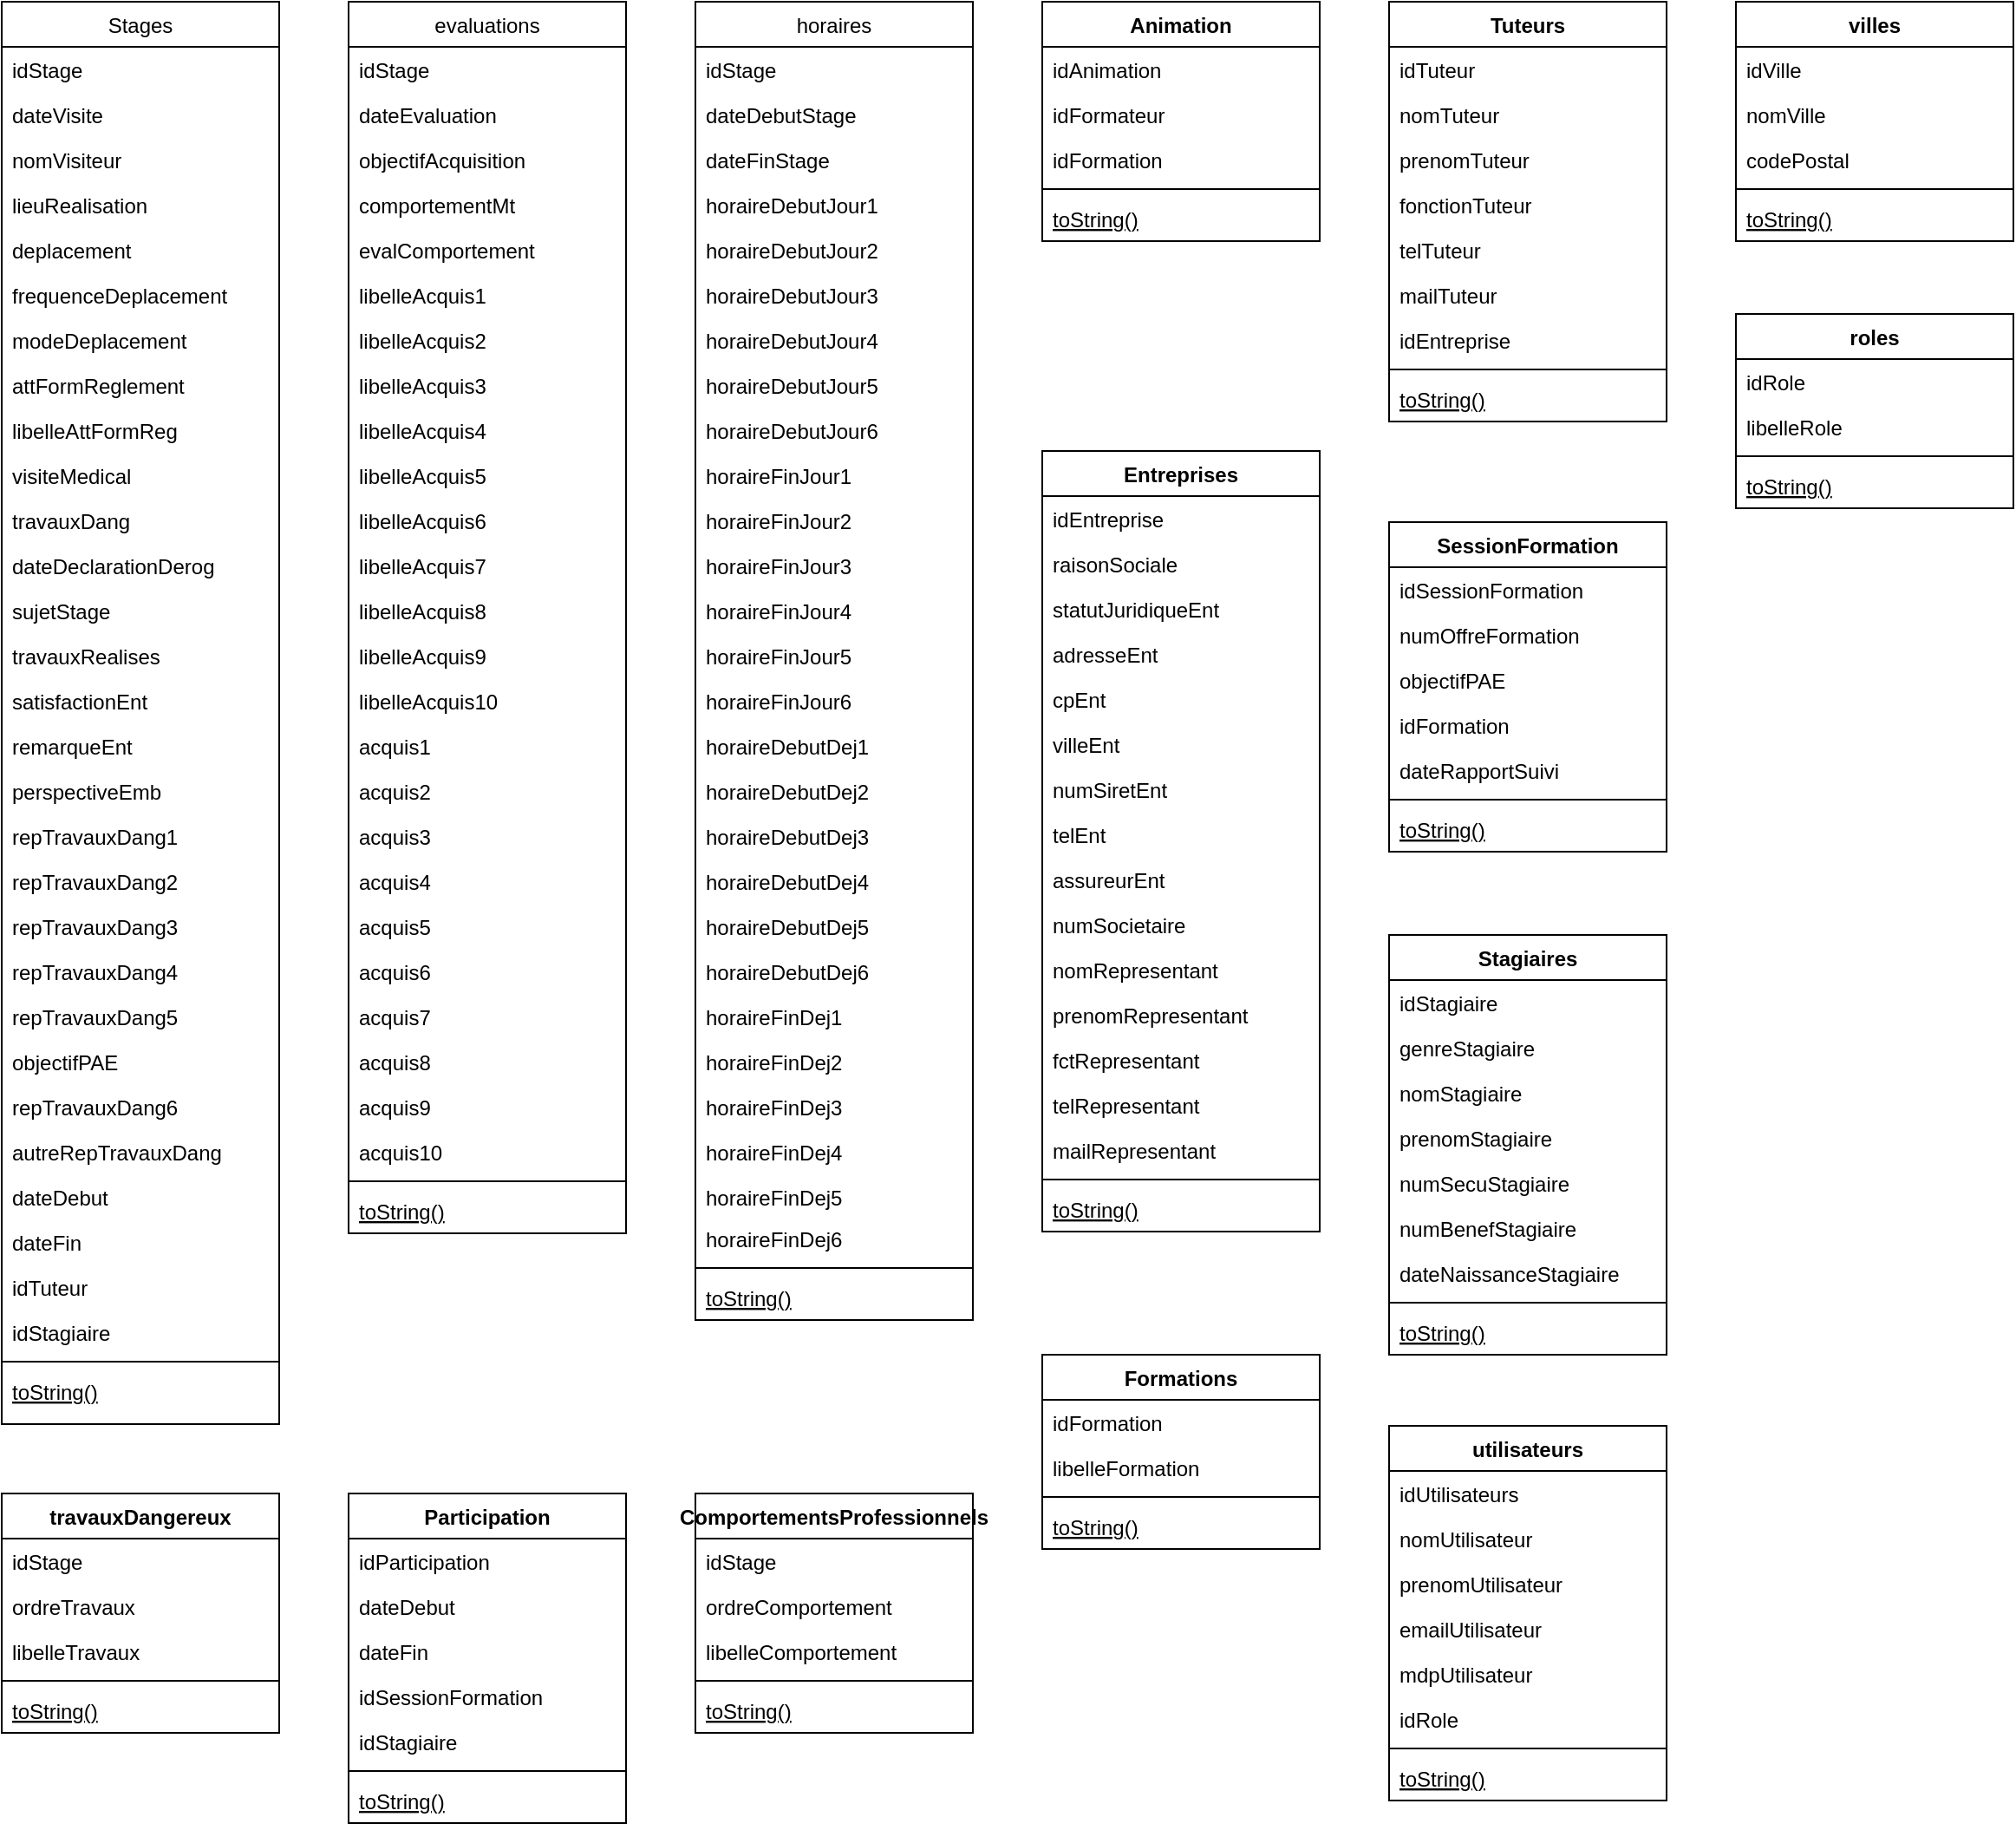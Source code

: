 <mxfile version="13.10.3" type="device"><diagram id="C5RBs43oDa-KdzZeNtuy" name="Page-1"><mxGraphModel dx="1422" dy="737" grid="1" gridSize="10" guides="1" tooltips="1" connect="1" arrows="1" fold="1" page="1" pageScale="1" pageWidth="827" pageHeight="1169" math="0" shadow="0"><root><mxCell id="WIyWlLk6GJQsqaUBKTNV-0"/><mxCell id="WIyWlLk6GJQsqaUBKTNV-1" parent="WIyWlLk6GJQsqaUBKTNV-0"/><mxCell id="zkfFHV4jXpPFQw0GAbJ--6" value="Stages" style="swimlane;fontStyle=0;align=center;verticalAlign=top;childLayout=stackLayout;horizontal=1;startSize=26;horizontalStack=0;resizeParent=1;resizeLast=0;collapsible=1;marginBottom=0;rounded=0;shadow=0;strokeWidth=1;" parent="WIyWlLk6GJQsqaUBKTNV-1" vertex="1"><mxGeometry x="40" y="60" width="160" height="820" as="geometry"><mxRectangle x="130" y="380" width="160" height="26" as="alternateBounds"/></mxGeometry></mxCell><mxCell id="zkfFHV4jXpPFQw0GAbJ--7" value="idStage" style="text;align=left;verticalAlign=top;spacingLeft=4;spacingRight=4;overflow=hidden;rotatable=0;points=[[0,0.5],[1,0.5]];portConstraint=eastwest;" parent="zkfFHV4jXpPFQw0GAbJ--6" vertex="1"><mxGeometry y="26" width="160" height="26" as="geometry"/></mxCell><mxCell id="q4Sph4WKlTnW2Tg2weMz-16" value="dateVisite" style="text;align=left;verticalAlign=top;spacingLeft=4;spacingRight=4;overflow=hidden;rotatable=0;points=[[0,0.5],[1,0.5]];portConstraint=eastwest;rounded=0;shadow=0;html=0;" vertex="1" parent="zkfFHV4jXpPFQw0GAbJ--6"><mxGeometry y="52" width="160" height="26" as="geometry"/></mxCell><mxCell id="zkfFHV4jXpPFQw0GAbJ--8" value="nomVisiteur" style="text;align=left;verticalAlign=top;spacingLeft=4;spacingRight=4;overflow=hidden;rotatable=0;points=[[0,0.5],[1,0.5]];portConstraint=eastwest;rounded=0;shadow=0;html=0;" parent="zkfFHV4jXpPFQw0GAbJ--6" vertex="1"><mxGeometry y="78" width="160" height="26" as="geometry"/></mxCell><mxCell id="q4Sph4WKlTnW2Tg2weMz-18" value="lieuRealisation" style="text;align=left;verticalAlign=top;spacingLeft=4;spacingRight=4;overflow=hidden;rotatable=0;points=[[0,0.5],[1,0.5]];portConstraint=eastwest;rounded=0;shadow=0;html=0;" vertex="1" parent="zkfFHV4jXpPFQw0GAbJ--6"><mxGeometry y="104" width="160" height="26" as="geometry"/></mxCell><mxCell id="q4Sph4WKlTnW2Tg2weMz-28" value="deplacement" style="text;align=left;verticalAlign=top;spacingLeft=4;spacingRight=4;overflow=hidden;rotatable=0;points=[[0,0.5],[1,0.5]];portConstraint=eastwest;rounded=0;shadow=0;html=0;" vertex="1" parent="zkfFHV4jXpPFQw0GAbJ--6"><mxGeometry y="130" width="160" height="26" as="geometry"/></mxCell><mxCell id="q4Sph4WKlTnW2Tg2weMz-29" value="frequenceDeplacement" style="text;align=left;verticalAlign=top;spacingLeft=4;spacingRight=4;overflow=hidden;rotatable=0;points=[[0,0.5],[1,0.5]];portConstraint=eastwest;rounded=0;shadow=0;html=0;" vertex="1" parent="zkfFHV4jXpPFQw0GAbJ--6"><mxGeometry y="156" width="160" height="26" as="geometry"/></mxCell><mxCell id="q4Sph4WKlTnW2Tg2weMz-33" value="modeDeplacement" style="text;align=left;verticalAlign=top;spacingLeft=4;spacingRight=4;overflow=hidden;rotatable=0;points=[[0,0.5],[1,0.5]];portConstraint=eastwest;rounded=0;shadow=0;html=0;" vertex="1" parent="zkfFHV4jXpPFQw0GAbJ--6"><mxGeometry y="182" width="160" height="26" as="geometry"/></mxCell><mxCell id="q4Sph4WKlTnW2Tg2weMz-34" value="attFormReglement" style="text;align=left;verticalAlign=top;spacingLeft=4;spacingRight=4;overflow=hidden;rotatable=0;points=[[0,0.5],[1,0.5]];portConstraint=eastwest;rounded=0;shadow=0;html=0;" vertex="1" parent="zkfFHV4jXpPFQw0GAbJ--6"><mxGeometry y="208" width="160" height="26" as="geometry"/></mxCell><mxCell id="q4Sph4WKlTnW2Tg2weMz-35" value="libelleAttFormReg" style="text;align=left;verticalAlign=top;spacingLeft=4;spacingRight=4;overflow=hidden;rotatable=0;points=[[0,0.5],[1,0.5]];portConstraint=eastwest;rounded=0;shadow=0;html=0;" vertex="1" parent="zkfFHV4jXpPFQw0GAbJ--6"><mxGeometry y="234" width="160" height="26" as="geometry"/></mxCell><mxCell id="q4Sph4WKlTnW2Tg2weMz-36" value="visiteMedical" style="text;align=left;verticalAlign=top;spacingLeft=4;spacingRight=4;overflow=hidden;rotatable=0;points=[[0,0.5],[1,0.5]];portConstraint=eastwest;rounded=0;shadow=0;html=0;" vertex="1" parent="zkfFHV4jXpPFQw0GAbJ--6"><mxGeometry y="260" width="160" height="26" as="geometry"/></mxCell><mxCell id="q4Sph4WKlTnW2Tg2weMz-39" value="travauxDang" style="text;align=left;verticalAlign=top;spacingLeft=4;spacingRight=4;overflow=hidden;rotatable=0;points=[[0,0.5],[1,0.5]];portConstraint=eastwest;rounded=0;shadow=0;html=0;" vertex="1" parent="zkfFHV4jXpPFQw0GAbJ--6"><mxGeometry y="286" width="160" height="26" as="geometry"/></mxCell><mxCell id="q4Sph4WKlTnW2Tg2weMz-45" value="dateDeclarationDerog" style="text;align=left;verticalAlign=top;spacingLeft=4;spacingRight=4;overflow=hidden;rotatable=0;points=[[0,0.5],[1,0.5]];portConstraint=eastwest;rounded=0;shadow=0;html=0;" vertex="1" parent="zkfFHV4jXpPFQw0GAbJ--6"><mxGeometry y="312" width="160" height="26" as="geometry"/></mxCell><mxCell id="q4Sph4WKlTnW2Tg2weMz-46" value="sujetStage" style="text;align=left;verticalAlign=top;spacingLeft=4;spacingRight=4;overflow=hidden;rotatable=0;points=[[0,0.5],[1,0.5]];portConstraint=eastwest;rounded=0;shadow=0;html=0;" vertex="1" parent="zkfFHV4jXpPFQw0GAbJ--6"><mxGeometry y="338" width="160" height="26" as="geometry"/></mxCell><mxCell id="q4Sph4WKlTnW2Tg2weMz-47" value="travauxRealises" style="text;align=left;verticalAlign=top;spacingLeft=4;spacingRight=4;overflow=hidden;rotatable=0;points=[[0,0.5],[1,0.5]];portConstraint=eastwest;rounded=0;shadow=0;html=0;" vertex="1" parent="zkfFHV4jXpPFQw0GAbJ--6"><mxGeometry y="364" width="160" height="26" as="geometry"/></mxCell><mxCell id="q4Sph4WKlTnW2Tg2weMz-48" value="satisfactionEnt" style="text;align=left;verticalAlign=top;spacingLeft=4;spacingRight=4;overflow=hidden;rotatable=0;points=[[0,0.5],[1,0.5]];portConstraint=eastwest;rounded=0;shadow=0;html=0;" vertex="1" parent="zkfFHV4jXpPFQw0GAbJ--6"><mxGeometry y="390" width="160" height="26" as="geometry"/></mxCell><mxCell id="q4Sph4WKlTnW2Tg2weMz-49" value="remarqueEnt" style="text;align=left;verticalAlign=top;spacingLeft=4;spacingRight=4;overflow=hidden;rotatable=0;points=[[0,0.5],[1,0.5]];portConstraint=eastwest;rounded=0;shadow=0;html=0;" vertex="1" parent="zkfFHV4jXpPFQw0GAbJ--6"><mxGeometry y="416" width="160" height="26" as="geometry"/></mxCell><mxCell id="q4Sph4WKlTnW2Tg2weMz-50" value="perspectiveEmb" style="text;align=left;verticalAlign=top;spacingLeft=4;spacingRight=4;overflow=hidden;rotatable=0;points=[[0,0.5],[1,0.5]];portConstraint=eastwest;rounded=0;shadow=0;html=0;" vertex="1" parent="zkfFHV4jXpPFQw0GAbJ--6"><mxGeometry y="442" width="160" height="26" as="geometry"/></mxCell><mxCell id="q4Sph4WKlTnW2Tg2weMz-40" value="repTravauxDang1" style="text;align=left;verticalAlign=top;spacingLeft=4;spacingRight=4;overflow=hidden;rotatable=0;points=[[0,0.5],[1,0.5]];portConstraint=eastwest;rounded=0;shadow=0;html=0;" vertex="1" parent="zkfFHV4jXpPFQw0GAbJ--6"><mxGeometry y="468" width="160" height="26" as="geometry"/></mxCell><mxCell id="q4Sph4WKlTnW2Tg2weMz-41" value="repTravauxDang2" style="text;align=left;verticalAlign=top;spacingLeft=4;spacingRight=4;overflow=hidden;rotatable=0;points=[[0,0.5],[1,0.5]];portConstraint=eastwest;rounded=0;shadow=0;html=0;" vertex="1" parent="zkfFHV4jXpPFQw0GAbJ--6"><mxGeometry y="494" width="160" height="26" as="geometry"/></mxCell><mxCell id="q4Sph4WKlTnW2Tg2weMz-42" value="repTravauxDang3" style="text;align=left;verticalAlign=top;spacingLeft=4;spacingRight=4;overflow=hidden;rotatable=0;points=[[0,0.5],[1,0.5]];portConstraint=eastwest;rounded=0;shadow=0;html=0;" vertex="1" parent="zkfFHV4jXpPFQw0GAbJ--6"><mxGeometry y="520" width="160" height="26" as="geometry"/></mxCell><mxCell id="q4Sph4WKlTnW2Tg2weMz-43" value="repTravauxDang4" style="text;align=left;verticalAlign=top;spacingLeft=4;spacingRight=4;overflow=hidden;rotatable=0;points=[[0,0.5],[1,0.5]];portConstraint=eastwest;rounded=0;shadow=0;html=0;" vertex="1" parent="zkfFHV4jXpPFQw0GAbJ--6"><mxGeometry y="546" width="160" height="26" as="geometry"/></mxCell><mxCell id="q4Sph4WKlTnW2Tg2weMz-44" value="repTravauxDang5" style="text;align=left;verticalAlign=top;spacingLeft=4;spacingRight=4;overflow=hidden;rotatable=0;points=[[0,0.5],[1,0.5]];portConstraint=eastwest;rounded=0;shadow=0;html=0;" vertex="1" parent="zkfFHV4jXpPFQw0GAbJ--6"><mxGeometry y="572" width="160" height="26" as="geometry"/></mxCell><mxCell id="q4Sph4WKlTnW2Tg2weMz-38" value="objectifPAE" style="text;align=left;verticalAlign=top;spacingLeft=4;spacingRight=4;overflow=hidden;rotatable=0;points=[[0,0.5],[1,0.5]];portConstraint=eastwest;rounded=0;shadow=0;html=0;" vertex="1" parent="zkfFHV4jXpPFQw0GAbJ--6"><mxGeometry y="598" width="160" height="26" as="geometry"/></mxCell><mxCell id="q4Sph4WKlTnW2Tg2weMz-37" value="repTravauxDang6      " style="text;align=left;verticalAlign=top;spacingLeft=4;spacingRight=4;overflow=hidden;rotatable=0;points=[[0,0.5],[1,0.5]];portConstraint=eastwest;rounded=0;shadow=0;html=0;" vertex="1" parent="zkfFHV4jXpPFQw0GAbJ--6"><mxGeometry y="624" width="160" height="26" as="geometry"/></mxCell><mxCell id="q4Sph4WKlTnW2Tg2weMz-30" value="autreRepTravauxDang" style="text;align=left;verticalAlign=top;spacingLeft=4;spacingRight=4;overflow=hidden;rotatable=0;points=[[0,0.5],[1,0.5]];portConstraint=eastwest;rounded=0;shadow=0;html=0;" vertex="1" parent="zkfFHV4jXpPFQw0GAbJ--6"><mxGeometry y="650" width="160" height="26" as="geometry"/></mxCell><mxCell id="q4Sph4WKlTnW2Tg2weMz-31" value="dateDebut" style="text;align=left;verticalAlign=top;spacingLeft=4;spacingRight=4;overflow=hidden;rotatable=0;points=[[0,0.5],[1,0.5]];portConstraint=eastwest;rounded=0;shadow=0;html=0;" vertex="1" parent="zkfFHV4jXpPFQw0GAbJ--6"><mxGeometry y="676" width="160" height="26" as="geometry"/></mxCell><mxCell id="q4Sph4WKlTnW2Tg2weMz-51" value="dateFin" style="text;align=left;verticalAlign=top;spacingLeft=4;spacingRight=4;overflow=hidden;rotatable=0;points=[[0,0.5],[1,0.5]];portConstraint=eastwest;rounded=0;shadow=0;html=0;" vertex="1" parent="zkfFHV4jXpPFQw0GAbJ--6"><mxGeometry y="702" width="160" height="26" as="geometry"/></mxCell><mxCell id="q4Sph4WKlTnW2Tg2weMz-32" value="idTuteur" style="text;align=left;verticalAlign=top;spacingLeft=4;spacingRight=4;overflow=hidden;rotatable=0;points=[[0,0.5],[1,0.5]];portConstraint=eastwest;rounded=0;shadow=0;html=0;" vertex="1" parent="zkfFHV4jXpPFQw0GAbJ--6"><mxGeometry y="728" width="160" height="26" as="geometry"/></mxCell><mxCell id="q4Sph4WKlTnW2Tg2weMz-17" value="idStagiaire" style="text;align=left;verticalAlign=top;spacingLeft=4;spacingRight=4;overflow=hidden;rotatable=0;points=[[0,0.5],[1,0.5]];portConstraint=eastwest;rounded=0;shadow=0;html=0;" vertex="1" parent="zkfFHV4jXpPFQw0GAbJ--6"><mxGeometry y="754" width="160" height="26" as="geometry"/></mxCell><mxCell id="zkfFHV4jXpPFQw0GAbJ--9" value="" style="line;html=1;strokeWidth=1;align=left;verticalAlign=middle;spacingTop=-1;spacingLeft=3;spacingRight=3;rotatable=0;labelPosition=right;points=[];portConstraint=eastwest;" parent="zkfFHV4jXpPFQw0GAbJ--6" vertex="1"><mxGeometry y="780" width="160" height="8" as="geometry"/></mxCell><mxCell id="zkfFHV4jXpPFQw0GAbJ--10" value="toString()" style="text;align=left;verticalAlign=top;spacingLeft=4;spacingRight=4;overflow=hidden;rotatable=0;points=[[0,0.5],[1,0.5]];portConstraint=eastwest;fontStyle=4" parent="zkfFHV4jXpPFQw0GAbJ--6" vertex="1"><mxGeometry y="788" width="160" height="26" as="geometry"/></mxCell><mxCell id="q4Sph4WKlTnW2Tg2weMz-0" value="ComportementsProfessionnels" style="swimlane;fontStyle=1;align=center;verticalAlign=top;childLayout=stackLayout;horizontal=1;startSize=26;horizontalStack=0;resizeParent=1;resizeParentMax=0;resizeLast=0;collapsible=1;marginBottom=0;" vertex="1" parent="WIyWlLk6GJQsqaUBKTNV-1"><mxGeometry x="440" y="920" width="160" height="138" as="geometry"/></mxCell><mxCell id="q4Sph4WKlTnW2Tg2weMz-62" value="idStage" style="text;align=left;verticalAlign=top;spacingLeft=4;spacingRight=4;overflow=hidden;rotatable=0;points=[[0,0.5],[1,0.5]];portConstraint=eastwest;" vertex="1" parent="q4Sph4WKlTnW2Tg2weMz-0"><mxGeometry y="26" width="160" height="26" as="geometry"/></mxCell><mxCell id="q4Sph4WKlTnW2Tg2weMz-56" value="ordreComportement" style="text;strokeColor=none;fillColor=none;align=left;verticalAlign=top;spacingLeft=4;spacingRight=4;overflow=hidden;rotatable=0;points=[[0,0.5],[1,0.5]];portConstraint=eastwest;" vertex="1" parent="q4Sph4WKlTnW2Tg2weMz-0"><mxGeometry y="52" width="160" height="26" as="geometry"/></mxCell><mxCell id="q4Sph4WKlTnW2Tg2weMz-60" value="libelleComportement" style="text;strokeColor=none;fillColor=none;align=left;verticalAlign=top;spacingLeft=4;spacingRight=4;overflow=hidden;rotatable=0;points=[[0,0.5],[1,0.5]];portConstraint=eastwest;" vertex="1" parent="q4Sph4WKlTnW2Tg2weMz-0"><mxGeometry y="78" width="160" height="26" as="geometry"/></mxCell><mxCell id="q4Sph4WKlTnW2Tg2weMz-2" value="" style="line;strokeWidth=1;fillColor=none;align=left;verticalAlign=middle;spacingTop=-1;spacingLeft=3;spacingRight=3;rotatable=0;labelPosition=right;points=[];portConstraint=eastwest;" vertex="1" parent="q4Sph4WKlTnW2Tg2weMz-0"><mxGeometry y="104" width="160" height="8" as="geometry"/></mxCell><mxCell id="q4Sph4WKlTnW2Tg2weMz-63" value="toString()" style="text;align=left;verticalAlign=top;spacingLeft=4;spacingRight=4;overflow=hidden;rotatable=0;points=[[0,0.5],[1,0.5]];portConstraint=eastwest;fontStyle=4" vertex="1" parent="q4Sph4WKlTnW2Tg2weMz-0"><mxGeometry y="112" width="160" height="26" as="geometry"/></mxCell><mxCell id="q4Sph4WKlTnW2Tg2weMz-4" value="travauxDangereux" style="swimlane;fontStyle=1;align=center;verticalAlign=top;childLayout=stackLayout;horizontal=1;startSize=26;horizontalStack=0;resizeParent=1;resizeParentMax=0;resizeLast=0;collapsible=1;marginBottom=0;" vertex="1" parent="WIyWlLk6GJQsqaUBKTNV-1"><mxGeometry x="40" y="920" width="160" height="138" as="geometry"/></mxCell><mxCell id="q4Sph4WKlTnW2Tg2weMz-57" value="idStage" style="text;align=left;verticalAlign=top;spacingLeft=4;spacingRight=4;overflow=hidden;rotatable=0;points=[[0,0.5],[1,0.5]];portConstraint=eastwest;" vertex="1" parent="q4Sph4WKlTnW2Tg2weMz-4"><mxGeometry y="26" width="160" height="26" as="geometry"/></mxCell><mxCell id="q4Sph4WKlTnW2Tg2weMz-53" value="ordreTravaux" style="text;strokeColor=none;fillColor=none;align=left;verticalAlign=top;spacingLeft=4;spacingRight=4;overflow=hidden;rotatable=0;points=[[0,0.5],[1,0.5]];portConstraint=eastwest;" vertex="1" parent="q4Sph4WKlTnW2Tg2weMz-4"><mxGeometry y="52" width="160" height="26" as="geometry"/></mxCell><mxCell id="q4Sph4WKlTnW2Tg2weMz-54" value="libelleTravaux" style="text;strokeColor=none;fillColor=none;align=left;verticalAlign=top;spacingLeft=4;spacingRight=4;overflow=hidden;rotatable=0;points=[[0,0.5],[1,0.5]];portConstraint=eastwest;" vertex="1" parent="q4Sph4WKlTnW2Tg2weMz-4"><mxGeometry y="78" width="160" height="26" as="geometry"/></mxCell><mxCell id="q4Sph4WKlTnW2Tg2weMz-6" value="" style="line;strokeWidth=1;fillColor=none;align=left;verticalAlign=middle;spacingTop=-1;spacingLeft=3;spacingRight=3;rotatable=0;labelPosition=right;points=[];portConstraint=eastwest;" vertex="1" parent="q4Sph4WKlTnW2Tg2weMz-4"><mxGeometry y="104" width="160" height="8" as="geometry"/></mxCell><mxCell id="q4Sph4WKlTnW2Tg2weMz-59" value="toString()" style="text;align=left;verticalAlign=top;spacingLeft=4;spacingRight=4;overflow=hidden;rotatable=0;points=[[0,0.5],[1,0.5]];portConstraint=eastwest;fontStyle=4" vertex="1" parent="q4Sph4WKlTnW2Tg2weMz-4"><mxGeometry y="112" width="160" height="26" as="geometry"/></mxCell><mxCell id="q4Sph4WKlTnW2Tg2weMz-9" value="Participation" style="swimlane;fontStyle=1;align=center;verticalAlign=top;childLayout=stackLayout;horizontal=1;startSize=26;horizontalStack=0;resizeParent=1;resizeParentMax=0;resizeLast=0;collapsible=1;marginBottom=0;" vertex="1" parent="WIyWlLk6GJQsqaUBKTNV-1"><mxGeometry x="240" y="920" width="160" height="190" as="geometry"/></mxCell><mxCell id="q4Sph4WKlTnW2Tg2weMz-66" value="idParticipation" style="text;strokeColor=none;fillColor=none;align=left;verticalAlign=top;spacingLeft=4;spacingRight=4;overflow=hidden;rotatable=0;points=[[0,0.5],[1,0.5]];portConstraint=eastwest;" vertex="1" parent="q4Sph4WKlTnW2Tg2weMz-9"><mxGeometry y="26" width="160" height="26" as="geometry"/></mxCell><mxCell id="q4Sph4WKlTnW2Tg2weMz-65" value="dateDebut" style="text;align=left;verticalAlign=top;spacingLeft=4;spacingRight=4;overflow=hidden;rotatable=0;points=[[0,0.5],[1,0.5]];portConstraint=eastwest;" vertex="1" parent="q4Sph4WKlTnW2Tg2weMz-9"><mxGeometry y="52" width="160" height="26" as="geometry"/></mxCell><mxCell id="q4Sph4WKlTnW2Tg2weMz-67" value="dateFin" style="text;strokeColor=none;fillColor=none;align=left;verticalAlign=top;spacingLeft=4;spacingRight=4;overflow=hidden;rotatable=0;points=[[0,0.5],[1,0.5]];portConstraint=eastwest;" vertex="1" parent="q4Sph4WKlTnW2Tg2weMz-9"><mxGeometry y="78" width="160" height="26" as="geometry"/></mxCell><mxCell id="q4Sph4WKlTnW2Tg2weMz-134" value="idSessionFormation" style="text;strokeColor=none;fillColor=none;align=left;verticalAlign=top;spacingLeft=4;spacingRight=4;overflow=hidden;rotatable=0;points=[[0,0.5],[1,0.5]];portConstraint=eastwest;" vertex="1" parent="q4Sph4WKlTnW2Tg2weMz-9"><mxGeometry y="104" width="160" height="26" as="geometry"/></mxCell><mxCell id="q4Sph4WKlTnW2Tg2weMz-10" value="idStagiaire" style="text;strokeColor=none;fillColor=none;align=left;verticalAlign=top;spacingLeft=4;spacingRight=4;overflow=hidden;rotatable=0;points=[[0,0.5],[1,0.5]];portConstraint=eastwest;" vertex="1" parent="q4Sph4WKlTnW2Tg2weMz-9"><mxGeometry y="130" width="160" height="26" as="geometry"/></mxCell><mxCell id="q4Sph4WKlTnW2Tg2weMz-11" value="" style="line;strokeWidth=1;fillColor=none;align=left;verticalAlign=middle;spacingTop=-1;spacingLeft=3;spacingRight=3;rotatable=0;labelPosition=right;points=[];portConstraint=eastwest;" vertex="1" parent="q4Sph4WKlTnW2Tg2weMz-9"><mxGeometry y="156" width="160" height="8" as="geometry"/></mxCell><mxCell id="q4Sph4WKlTnW2Tg2weMz-64" value="toString()" style="text;align=left;verticalAlign=top;spacingLeft=4;spacingRight=4;overflow=hidden;rotatable=0;points=[[0,0.5],[1,0.5]];portConstraint=eastwest;fontStyle=4" vertex="1" parent="q4Sph4WKlTnW2Tg2weMz-9"><mxGeometry y="164" width="160" height="26" as="geometry"/></mxCell><mxCell id="q4Sph4WKlTnW2Tg2weMz-68" value="evaluations" style="swimlane;fontStyle=0;align=center;verticalAlign=top;childLayout=stackLayout;horizontal=1;startSize=26;horizontalStack=0;resizeParent=1;resizeLast=0;collapsible=1;marginBottom=0;rounded=0;shadow=0;strokeWidth=1;" vertex="1" parent="WIyWlLk6GJQsqaUBKTNV-1"><mxGeometry x="240" y="60" width="160" height="710" as="geometry"><mxRectangle x="130" y="380" width="160" height="26" as="alternateBounds"/></mxGeometry></mxCell><mxCell id="q4Sph4WKlTnW2Tg2weMz-69" value="idStage" style="text;align=left;verticalAlign=top;spacingLeft=4;spacingRight=4;overflow=hidden;rotatable=0;points=[[0,0.5],[1,0.5]];portConstraint=eastwest;" vertex="1" parent="q4Sph4WKlTnW2Tg2weMz-68"><mxGeometry y="26" width="160" height="26" as="geometry"/></mxCell><mxCell id="q4Sph4WKlTnW2Tg2weMz-70" value="dateEvaluation" style="text;align=left;verticalAlign=top;spacingLeft=4;spacingRight=4;overflow=hidden;rotatable=0;points=[[0,0.5],[1,0.5]];portConstraint=eastwest;rounded=0;shadow=0;html=0;" vertex="1" parent="q4Sph4WKlTnW2Tg2weMz-68"><mxGeometry y="52" width="160" height="26" as="geometry"/></mxCell><mxCell id="q4Sph4WKlTnW2Tg2weMz-71" value="objectifAcquisition" style="text;align=left;verticalAlign=top;spacingLeft=4;spacingRight=4;overflow=hidden;rotatable=0;points=[[0,0.5],[1,0.5]];portConstraint=eastwest;rounded=0;shadow=0;html=0;" vertex="1" parent="q4Sph4WKlTnW2Tg2weMz-68"><mxGeometry y="78" width="160" height="26" as="geometry"/></mxCell><mxCell id="q4Sph4WKlTnW2Tg2weMz-72" value="comportementMt" style="text;align=left;verticalAlign=top;spacingLeft=4;spacingRight=4;overflow=hidden;rotatable=0;points=[[0,0.5],[1,0.5]];portConstraint=eastwest;rounded=0;shadow=0;html=0;" vertex="1" parent="q4Sph4WKlTnW2Tg2weMz-68"><mxGeometry y="104" width="160" height="26" as="geometry"/></mxCell><mxCell id="q4Sph4WKlTnW2Tg2weMz-73" value="evalComportement" style="text;align=left;verticalAlign=top;spacingLeft=4;spacingRight=4;overflow=hidden;rotatable=0;points=[[0,0.5],[1,0.5]];portConstraint=eastwest;rounded=0;shadow=0;html=0;" vertex="1" parent="q4Sph4WKlTnW2Tg2weMz-68"><mxGeometry y="130" width="160" height="26" as="geometry"/></mxCell><mxCell id="q4Sph4WKlTnW2Tg2weMz-74" value="libelleAcquis1" style="text;align=left;verticalAlign=top;spacingLeft=4;spacingRight=4;overflow=hidden;rotatable=0;points=[[0,0.5],[1,0.5]];portConstraint=eastwest;rounded=0;shadow=0;html=0;" vertex="1" parent="q4Sph4WKlTnW2Tg2weMz-68"><mxGeometry y="156" width="160" height="26" as="geometry"/></mxCell><mxCell id="q4Sph4WKlTnW2Tg2weMz-75" value="libelleAcquis2" style="text;align=left;verticalAlign=top;spacingLeft=4;spacingRight=4;overflow=hidden;rotatable=0;points=[[0,0.5],[1,0.5]];portConstraint=eastwest;rounded=0;shadow=0;html=0;" vertex="1" parent="q4Sph4WKlTnW2Tg2weMz-68"><mxGeometry y="182" width="160" height="26" as="geometry"/></mxCell><mxCell id="q4Sph4WKlTnW2Tg2weMz-76" value="libelleAcquis3" style="text;align=left;verticalAlign=top;spacingLeft=4;spacingRight=4;overflow=hidden;rotatable=0;points=[[0,0.5],[1,0.5]];portConstraint=eastwest;rounded=0;shadow=0;html=0;" vertex="1" parent="q4Sph4WKlTnW2Tg2weMz-68"><mxGeometry y="208" width="160" height="26" as="geometry"/></mxCell><mxCell id="q4Sph4WKlTnW2Tg2weMz-77" value="libelleAcquis4" style="text;align=left;verticalAlign=top;spacingLeft=4;spacingRight=4;overflow=hidden;rotatable=0;points=[[0,0.5],[1,0.5]];portConstraint=eastwest;rounded=0;shadow=0;html=0;" vertex="1" parent="q4Sph4WKlTnW2Tg2weMz-68"><mxGeometry y="234" width="160" height="26" as="geometry"/></mxCell><mxCell id="q4Sph4WKlTnW2Tg2weMz-78" value="libelleAcquis5" style="text;align=left;verticalAlign=top;spacingLeft=4;spacingRight=4;overflow=hidden;rotatable=0;points=[[0,0.5],[1,0.5]];portConstraint=eastwest;rounded=0;shadow=0;html=0;" vertex="1" parent="q4Sph4WKlTnW2Tg2weMz-68"><mxGeometry y="260" width="160" height="26" as="geometry"/></mxCell><mxCell id="q4Sph4WKlTnW2Tg2weMz-79" value="libelleAcquis6" style="text;align=left;verticalAlign=top;spacingLeft=4;spacingRight=4;overflow=hidden;rotatable=0;points=[[0,0.5],[1,0.5]];portConstraint=eastwest;rounded=0;shadow=0;html=0;" vertex="1" parent="q4Sph4WKlTnW2Tg2weMz-68"><mxGeometry y="286" width="160" height="26" as="geometry"/></mxCell><mxCell id="q4Sph4WKlTnW2Tg2weMz-80" value="libelleAcquis7" style="text;align=left;verticalAlign=top;spacingLeft=4;spacingRight=4;overflow=hidden;rotatable=0;points=[[0,0.5],[1,0.5]];portConstraint=eastwest;rounded=0;shadow=0;html=0;" vertex="1" parent="q4Sph4WKlTnW2Tg2weMz-68"><mxGeometry y="312" width="160" height="26" as="geometry"/></mxCell><mxCell id="q4Sph4WKlTnW2Tg2weMz-81" value="libelleAcquis8&#10;" style="text;align=left;verticalAlign=top;spacingLeft=4;spacingRight=4;overflow=hidden;rotatable=0;points=[[0,0.5],[1,0.5]];portConstraint=eastwest;rounded=0;shadow=0;html=0;" vertex="1" parent="q4Sph4WKlTnW2Tg2weMz-68"><mxGeometry y="338" width="160" height="26" as="geometry"/></mxCell><mxCell id="q4Sph4WKlTnW2Tg2weMz-82" value="libelleAcquis9" style="text;align=left;verticalAlign=top;spacingLeft=4;spacingRight=4;overflow=hidden;rotatable=0;points=[[0,0.5],[1,0.5]];portConstraint=eastwest;rounded=0;shadow=0;html=0;" vertex="1" parent="q4Sph4WKlTnW2Tg2weMz-68"><mxGeometry y="364" width="160" height="26" as="geometry"/></mxCell><mxCell id="q4Sph4WKlTnW2Tg2weMz-83" value="libelleAcquis10" style="text;align=left;verticalAlign=top;spacingLeft=4;spacingRight=4;overflow=hidden;rotatable=0;points=[[0,0.5],[1,0.5]];portConstraint=eastwest;rounded=0;shadow=0;html=0;" vertex="1" parent="q4Sph4WKlTnW2Tg2weMz-68"><mxGeometry y="390" width="160" height="26" as="geometry"/></mxCell><mxCell id="q4Sph4WKlTnW2Tg2weMz-84" value="acquis1" style="text;align=left;verticalAlign=top;spacingLeft=4;spacingRight=4;overflow=hidden;rotatable=0;points=[[0,0.5],[1,0.5]];portConstraint=eastwest;rounded=0;shadow=0;html=0;" vertex="1" parent="q4Sph4WKlTnW2Tg2weMz-68"><mxGeometry y="416" width="160" height="26" as="geometry"/></mxCell><mxCell id="q4Sph4WKlTnW2Tg2weMz-85" value="acquis2" style="text;align=left;verticalAlign=top;spacingLeft=4;spacingRight=4;overflow=hidden;rotatable=0;points=[[0,0.5],[1,0.5]];portConstraint=eastwest;rounded=0;shadow=0;html=0;" vertex="1" parent="q4Sph4WKlTnW2Tg2weMz-68"><mxGeometry y="442" width="160" height="26" as="geometry"/></mxCell><mxCell id="q4Sph4WKlTnW2Tg2weMz-86" value="acquis3" style="text;align=left;verticalAlign=top;spacingLeft=4;spacingRight=4;overflow=hidden;rotatable=0;points=[[0,0.5],[1,0.5]];portConstraint=eastwest;rounded=0;shadow=0;html=0;" vertex="1" parent="q4Sph4WKlTnW2Tg2weMz-68"><mxGeometry y="468" width="160" height="26" as="geometry"/></mxCell><mxCell id="q4Sph4WKlTnW2Tg2weMz-87" value="acquis4" style="text;align=left;verticalAlign=top;spacingLeft=4;spacingRight=4;overflow=hidden;rotatable=0;points=[[0,0.5],[1,0.5]];portConstraint=eastwest;rounded=0;shadow=0;html=0;" vertex="1" parent="q4Sph4WKlTnW2Tg2weMz-68"><mxGeometry y="494" width="160" height="26" as="geometry"/></mxCell><mxCell id="q4Sph4WKlTnW2Tg2weMz-88" value="acquis5" style="text;align=left;verticalAlign=top;spacingLeft=4;spacingRight=4;overflow=hidden;rotatable=0;points=[[0,0.5],[1,0.5]];portConstraint=eastwest;rounded=0;shadow=0;html=0;" vertex="1" parent="q4Sph4WKlTnW2Tg2weMz-68"><mxGeometry y="520" width="160" height="26" as="geometry"/></mxCell><mxCell id="q4Sph4WKlTnW2Tg2weMz-89" value="acquis6" style="text;align=left;verticalAlign=top;spacingLeft=4;spacingRight=4;overflow=hidden;rotatable=0;points=[[0,0.5],[1,0.5]];portConstraint=eastwest;rounded=0;shadow=0;html=0;" vertex="1" parent="q4Sph4WKlTnW2Tg2weMz-68"><mxGeometry y="546" width="160" height="26" as="geometry"/></mxCell><mxCell id="q4Sph4WKlTnW2Tg2weMz-90" value="acquis7" style="text;align=left;verticalAlign=top;spacingLeft=4;spacingRight=4;overflow=hidden;rotatable=0;points=[[0,0.5],[1,0.5]];portConstraint=eastwest;rounded=0;shadow=0;html=0;" vertex="1" parent="q4Sph4WKlTnW2Tg2weMz-68"><mxGeometry y="572" width="160" height="26" as="geometry"/></mxCell><mxCell id="q4Sph4WKlTnW2Tg2weMz-91" value="acquis8" style="text;align=left;verticalAlign=top;spacingLeft=4;spacingRight=4;overflow=hidden;rotatable=0;points=[[0,0.5],[1,0.5]];portConstraint=eastwest;rounded=0;shadow=0;html=0;" vertex="1" parent="q4Sph4WKlTnW2Tg2weMz-68"><mxGeometry y="598" width="160" height="26" as="geometry"/></mxCell><mxCell id="q4Sph4WKlTnW2Tg2weMz-92" value="acquis9" style="text;align=left;verticalAlign=top;spacingLeft=4;spacingRight=4;overflow=hidden;rotatable=0;points=[[0,0.5],[1,0.5]];portConstraint=eastwest;rounded=0;shadow=0;html=0;" vertex="1" parent="q4Sph4WKlTnW2Tg2weMz-68"><mxGeometry y="624" width="160" height="26" as="geometry"/></mxCell><mxCell id="q4Sph4WKlTnW2Tg2weMz-93" value="acquis10" style="text;align=left;verticalAlign=top;spacingLeft=4;spacingRight=4;overflow=hidden;rotatable=0;points=[[0,0.5],[1,0.5]];portConstraint=eastwest;rounded=0;shadow=0;html=0;" vertex="1" parent="q4Sph4WKlTnW2Tg2weMz-68"><mxGeometry y="650" width="160" height="26" as="geometry"/></mxCell><mxCell id="q4Sph4WKlTnW2Tg2weMz-98" value="" style="line;html=1;strokeWidth=1;align=left;verticalAlign=middle;spacingTop=-1;spacingLeft=3;spacingRight=3;rotatable=0;labelPosition=right;points=[];portConstraint=eastwest;" vertex="1" parent="q4Sph4WKlTnW2Tg2weMz-68"><mxGeometry y="676" width="160" height="8" as="geometry"/></mxCell><mxCell id="q4Sph4WKlTnW2Tg2weMz-99" value="toString()" style="text;align=left;verticalAlign=top;spacingLeft=4;spacingRight=4;overflow=hidden;rotatable=0;points=[[0,0.5],[1,0.5]];portConstraint=eastwest;fontStyle=4" vertex="1" parent="q4Sph4WKlTnW2Tg2weMz-68"><mxGeometry y="684" width="160" height="26" as="geometry"/></mxCell><mxCell id="q4Sph4WKlTnW2Tg2weMz-102" value="horaires" style="swimlane;fontStyle=0;align=center;verticalAlign=top;childLayout=stackLayout;horizontal=1;startSize=26;horizontalStack=0;resizeParent=1;resizeLast=0;collapsible=1;marginBottom=0;rounded=0;shadow=0;strokeWidth=1;" vertex="1" parent="WIyWlLk6GJQsqaUBKTNV-1"><mxGeometry x="440" y="60" width="160" height="760" as="geometry"><mxRectangle x="130" y="380" width="160" height="26" as="alternateBounds"/></mxGeometry></mxCell><mxCell id="q4Sph4WKlTnW2Tg2weMz-103" value="idStage" style="text;align=left;verticalAlign=top;spacingLeft=4;spacingRight=4;overflow=hidden;rotatable=0;points=[[0,0.5],[1,0.5]];portConstraint=eastwest;" vertex="1" parent="q4Sph4WKlTnW2Tg2weMz-102"><mxGeometry y="26" width="160" height="26" as="geometry"/></mxCell><mxCell id="q4Sph4WKlTnW2Tg2weMz-104" value="dateDebutStage" style="text;align=left;verticalAlign=top;spacingLeft=4;spacingRight=4;overflow=hidden;rotatable=0;points=[[0,0.5],[1,0.5]];portConstraint=eastwest;rounded=0;shadow=0;html=0;" vertex="1" parent="q4Sph4WKlTnW2Tg2weMz-102"><mxGeometry y="52" width="160" height="26" as="geometry"/></mxCell><mxCell id="q4Sph4WKlTnW2Tg2weMz-105" value="dateFinStage" style="text;align=left;verticalAlign=top;spacingLeft=4;spacingRight=4;overflow=hidden;rotatable=0;points=[[0,0.5],[1,0.5]];portConstraint=eastwest;rounded=0;shadow=0;html=0;" vertex="1" parent="q4Sph4WKlTnW2Tg2weMz-102"><mxGeometry y="78" width="160" height="26" as="geometry"/></mxCell><mxCell id="q4Sph4WKlTnW2Tg2weMz-106" value="horaireDebutJour1" style="text;align=left;verticalAlign=top;spacingLeft=4;spacingRight=4;overflow=hidden;rotatable=0;points=[[0,0.5],[1,0.5]];portConstraint=eastwest;rounded=0;shadow=0;html=0;" vertex="1" parent="q4Sph4WKlTnW2Tg2weMz-102"><mxGeometry y="104" width="160" height="26" as="geometry"/></mxCell><mxCell id="q4Sph4WKlTnW2Tg2weMz-107" value="horaireDebutJour2" style="text;align=left;verticalAlign=top;spacingLeft=4;spacingRight=4;overflow=hidden;rotatable=0;points=[[0,0.5],[1,0.5]];portConstraint=eastwest;rounded=0;shadow=0;html=0;" vertex="1" parent="q4Sph4WKlTnW2Tg2weMz-102"><mxGeometry y="130" width="160" height="26" as="geometry"/></mxCell><mxCell id="q4Sph4WKlTnW2Tg2weMz-108" value="horaireDebutJour3" style="text;align=left;verticalAlign=top;spacingLeft=4;spacingRight=4;overflow=hidden;rotatable=0;points=[[0,0.5],[1,0.5]];portConstraint=eastwest;rounded=0;shadow=0;html=0;" vertex="1" parent="q4Sph4WKlTnW2Tg2weMz-102"><mxGeometry y="156" width="160" height="26" as="geometry"/></mxCell><mxCell id="q4Sph4WKlTnW2Tg2weMz-109" value="horaireDebutJour4" style="text;align=left;verticalAlign=top;spacingLeft=4;spacingRight=4;overflow=hidden;rotatable=0;points=[[0,0.5],[1,0.5]];portConstraint=eastwest;rounded=0;shadow=0;html=0;" vertex="1" parent="q4Sph4WKlTnW2Tg2weMz-102"><mxGeometry y="182" width="160" height="26" as="geometry"/></mxCell><mxCell id="q4Sph4WKlTnW2Tg2weMz-110" value="horaireDebutJour5" style="text;align=left;verticalAlign=top;spacingLeft=4;spacingRight=4;overflow=hidden;rotatable=0;points=[[0,0.5],[1,0.5]];portConstraint=eastwest;rounded=0;shadow=0;html=0;" vertex="1" parent="q4Sph4WKlTnW2Tg2weMz-102"><mxGeometry y="208" width="160" height="26" as="geometry"/></mxCell><mxCell id="q4Sph4WKlTnW2Tg2weMz-111" value="horaireDebutJour6" style="text;align=left;verticalAlign=top;spacingLeft=4;spacingRight=4;overflow=hidden;rotatable=0;points=[[0,0.5],[1,0.5]];portConstraint=eastwest;rounded=0;shadow=0;html=0;" vertex="1" parent="q4Sph4WKlTnW2Tg2weMz-102"><mxGeometry y="234" width="160" height="26" as="geometry"/></mxCell><mxCell id="q4Sph4WKlTnW2Tg2weMz-112" value="horaireFinJour1" style="text;align=left;verticalAlign=top;spacingLeft=4;spacingRight=4;overflow=hidden;rotatable=0;points=[[0,0.5],[1,0.5]];portConstraint=eastwest;rounded=0;shadow=0;html=0;" vertex="1" parent="q4Sph4WKlTnW2Tg2weMz-102"><mxGeometry y="260" width="160" height="26" as="geometry"/></mxCell><mxCell id="q4Sph4WKlTnW2Tg2weMz-113" value="horaireFinJour2" style="text;align=left;verticalAlign=top;spacingLeft=4;spacingRight=4;overflow=hidden;rotatable=0;points=[[0,0.5],[1,0.5]];portConstraint=eastwest;rounded=0;shadow=0;html=0;" vertex="1" parent="q4Sph4WKlTnW2Tg2weMz-102"><mxGeometry y="286" width="160" height="26" as="geometry"/></mxCell><mxCell id="q4Sph4WKlTnW2Tg2weMz-114" value="horaireFinJour3" style="text;align=left;verticalAlign=top;spacingLeft=4;spacingRight=4;overflow=hidden;rotatable=0;points=[[0,0.5],[1,0.5]];portConstraint=eastwest;rounded=0;shadow=0;html=0;" vertex="1" parent="q4Sph4WKlTnW2Tg2weMz-102"><mxGeometry y="312" width="160" height="26" as="geometry"/></mxCell><mxCell id="q4Sph4WKlTnW2Tg2weMz-115" value="horaireFinJour4" style="text;align=left;verticalAlign=top;spacingLeft=4;spacingRight=4;overflow=hidden;rotatable=0;points=[[0,0.5],[1,0.5]];portConstraint=eastwest;rounded=0;shadow=0;html=0;" vertex="1" parent="q4Sph4WKlTnW2Tg2weMz-102"><mxGeometry y="338" width="160" height="26" as="geometry"/></mxCell><mxCell id="q4Sph4WKlTnW2Tg2weMz-116" value="horaireFinJour5" style="text;align=left;verticalAlign=top;spacingLeft=4;spacingRight=4;overflow=hidden;rotatable=0;points=[[0,0.5],[1,0.5]];portConstraint=eastwest;rounded=0;shadow=0;html=0;" vertex="1" parent="q4Sph4WKlTnW2Tg2weMz-102"><mxGeometry y="364" width="160" height="26" as="geometry"/></mxCell><mxCell id="q4Sph4WKlTnW2Tg2weMz-117" value="horaireFinJour6" style="text;align=left;verticalAlign=top;spacingLeft=4;spacingRight=4;overflow=hidden;rotatable=0;points=[[0,0.5],[1,0.5]];portConstraint=eastwest;rounded=0;shadow=0;html=0;" vertex="1" parent="q4Sph4WKlTnW2Tg2weMz-102"><mxGeometry y="390" width="160" height="26" as="geometry"/></mxCell><mxCell id="q4Sph4WKlTnW2Tg2weMz-118" value="horaireDebutDej1" style="text;align=left;verticalAlign=top;spacingLeft=4;spacingRight=4;overflow=hidden;rotatable=0;points=[[0,0.5],[1,0.5]];portConstraint=eastwest;rounded=0;shadow=0;html=0;" vertex="1" parent="q4Sph4WKlTnW2Tg2weMz-102"><mxGeometry y="416" width="160" height="26" as="geometry"/></mxCell><mxCell id="q4Sph4WKlTnW2Tg2weMz-119" value="horaireDebutDej2" style="text;align=left;verticalAlign=top;spacingLeft=4;spacingRight=4;overflow=hidden;rotatable=0;points=[[0,0.5],[1,0.5]];portConstraint=eastwest;rounded=0;shadow=0;html=0;" vertex="1" parent="q4Sph4WKlTnW2Tg2weMz-102"><mxGeometry y="442" width="160" height="26" as="geometry"/></mxCell><mxCell id="q4Sph4WKlTnW2Tg2weMz-120" value="horaireDebutDej3" style="text;align=left;verticalAlign=top;spacingLeft=4;spacingRight=4;overflow=hidden;rotatable=0;points=[[0,0.5],[1,0.5]];portConstraint=eastwest;rounded=0;shadow=0;html=0;" vertex="1" parent="q4Sph4WKlTnW2Tg2weMz-102"><mxGeometry y="468" width="160" height="26" as="geometry"/></mxCell><mxCell id="q4Sph4WKlTnW2Tg2weMz-121" value="horaireDebutDej4" style="text;align=left;verticalAlign=top;spacingLeft=4;spacingRight=4;overflow=hidden;rotatable=0;points=[[0,0.5],[1,0.5]];portConstraint=eastwest;rounded=0;shadow=0;html=0;" vertex="1" parent="q4Sph4WKlTnW2Tg2weMz-102"><mxGeometry y="494" width="160" height="26" as="geometry"/></mxCell><mxCell id="q4Sph4WKlTnW2Tg2weMz-122" value="horaireDebutDej5" style="text;align=left;verticalAlign=top;spacingLeft=4;spacingRight=4;overflow=hidden;rotatable=0;points=[[0,0.5],[1,0.5]];portConstraint=eastwest;rounded=0;shadow=0;html=0;" vertex="1" parent="q4Sph4WKlTnW2Tg2weMz-102"><mxGeometry y="520" width="160" height="26" as="geometry"/></mxCell><mxCell id="q4Sph4WKlTnW2Tg2weMz-123" value="horaireDebutDej6" style="text;align=left;verticalAlign=top;spacingLeft=4;spacingRight=4;overflow=hidden;rotatable=0;points=[[0,0.5],[1,0.5]];portConstraint=eastwest;rounded=0;shadow=0;html=0;" vertex="1" parent="q4Sph4WKlTnW2Tg2weMz-102"><mxGeometry y="546" width="160" height="26" as="geometry"/></mxCell><mxCell id="q4Sph4WKlTnW2Tg2weMz-124" value="horaireFinDej1" style="text;align=left;verticalAlign=top;spacingLeft=4;spacingRight=4;overflow=hidden;rotatable=0;points=[[0,0.5],[1,0.5]];portConstraint=eastwest;rounded=0;shadow=0;html=0;" vertex="1" parent="q4Sph4WKlTnW2Tg2weMz-102"><mxGeometry y="572" width="160" height="26" as="geometry"/></mxCell><mxCell id="q4Sph4WKlTnW2Tg2weMz-125" value="horaireFinDej2" style="text;align=left;verticalAlign=top;spacingLeft=4;spacingRight=4;overflow=hidden;rotatable=0;points=[[0,0.5],[1,0.5]];portConstraint=eastwest;rounded=0;shadow=0;html=0;" vertex="1" parent="q4Sph4WKlTnW2Tg2weMz-102"><mxGeometry y="598" width="160" height="26" as="geometry"/></mxCell><mxCell id="q4Sph4WKlTnW2Tg2weMz-126" value="horaireFinDej3" style="text;align=left;verticalAlign=top;spacingLeft=4;spacingRight=4;overflow=hidden;rotatable=0;points=[[0,0.5],[1,0.5]];portConstraint=eastwest;rounded=0;shadow=0;html=0;" vertex="1" parent="q4Sph4WKlTnW2Tg2weMz-102"><mxGeometry y="624" width="160" height="26" as="geometry"/></mxCell><mxCell id="q4Sph4WKlTnW2Tg2weMz-127" value="horaireFinDej4" style="text;align=left;verticalAlign=top;spacingLeft=4;spacingRight=4;overflow=hidden;rotatable=0;points=[[0,0.5],[1,0.5]];portConstraint=eastwest;rounded=0;shadow=0;html=0;" vertex="1" parent="q4Sph4WKlTnW2Tg2weMz-102"><mxGeometry y="650" width="160" height="26" as="geometry"/></mxCell><mxCell id="q4Sph4WKlTnW2Tg2weMz-128" value="horaireFinDej5" style="text;align=left;verticalAlign=top;spacingLeft=4;spacingRight=4;overflow=hidden;rotatable=0;points=[[0,0.5],[1,0.5]];portConstraint=eastwest;rounded=0;shadow=0;html=0;" vertex="1" parent="q4Sph4WKlTnW2Tg2weMz-102"><mxGeometry y="676" width="160" height="24" as="geometry"/></mxCell><mxCell id="q4Sph4WKlTnW2Tg2weMz-129" value="horaireFinDej6" style="text;align=left;verticalAlign=top;spacingLeft=4;spacingRight=4;overflow=hidden;rotatable=0;points=[[0,0.5],[1,0.5]];portConstraint=eastwest;rounded=0;shadow=0;html=0;" vertex="1" parent="q4Sph4WKlTnW2Tg2weMz-102"><mxGeometry y="700" width="160" height="26" as="geometry"/></mxCell><mxCell id="q4Sph4WKlTnW2Tg2weMz-132" value="" style="line;html=1;strokeWidth=1;align=left;verticalAlign=middle;spacingTop=-1;spacingLeft=3;spacingRight=3;rotatable=0;labelPosition=right;points=[];portConstraint=eastwest;" vertex="1" parent="q4Sph4WKlTnW2Tg2weMz-102"><mxGeometry y="726" width="160" height="8" as="geometry"/></mxCell><mxCell id="q4Sph4WKlTnW2Tg2weMz-133" value="toString()" style="text;align=left;verticalAlign=top;spacingLeft=4;spacingRight=4;overflow=hidden;rotatable=0;points=[[0,0.5],[1,0.5]];portConstraint=eastwest;fontStyle=4" vertex="1" parent="q4Sph4WKlTnW2Tg2weMz-102"><mxGeometry y="734" width="160" height="26" as="geometry"/></mxCell><mxCell id="q4Sph4WKlTnW2Tg2weMz-143" value="Animation" style="swimlane;fontStyle=1;align=center;verticalAlign=top;childLayout=stackLayout;horizontal=1;startSize=26;horizontalStack=0;resizeParent=1;resizeParentMax=0;resizeLast=0;collapsible=1;marginBottom=0;" vertex="1" parent="WIyWlLk6GJQsqaUBKTNV-1"><mxGeometry x="640" y="60" width="160" height="138" as="geometry"/></mxCell><mxCell id="q4Sph4WKlTnW2Tg2weMz-144" value="idAnimation" style="text;strokeColor=none;fillColor=none;align=left;verticalAlign=top;spacingLeft=4;spacingRight=4;overflow=hidden;rotatable=0;points=[[0,0.5],[1,0.5]];portConstraint=eastwest;" vertex="1" parent="q4Sph4WKlTnW2Tg2weMz-143"><mxGeometry y="26" width="160" height="26" as="geometry"/></mxCell><mxCell id="q4Sph4WKlTnW2Tg2weMz-145" value="idFormateur" style="text;align=left;verticalAlign=top;spacingLeft=4;spacingRight=4;overflow=hidden;rotatable=0;points=[[0,0.5],[1,0.5]];portConstraint=eastwest;" vertex="1" parent="q4Sph4WKlTnW2Tg2weMz-143"><mxGeometry y="52" width="160" height="26" as="geometry"/></mxCell><mxCell id="q4Sph4WKlTnW2Tg2weMz-146" value="idFormation" style="text;strokeColor=none;fillColor=none;align=left;verticalAlign=top;spacingLeft=4;spacingRight=4;overflow=hidden;rotatable=0;points=[[0,0.5],[1,0.5]];portConstraint=eastwest;" vertex="1" parent="q4Sph4WKlTnW2Tg2weMz-143"><mxGeometry y="78" width="160" height="26" as="geometry"/></mxCell><mxCell id="q4Sph4WKlTnW2Tg2weMz-149" value="" style="line;strokeWidth=1;fillColor=none;align=left;verticalAlign=middle;spacingTop=-1;spacingLeft=3;spacingRight=3;rotatable=0;labelPosition=right;points=[];portConstraint=eastwest;" vertex="1" parent="q4Sph4WKlTnW2Tg2weMz-143"><mxGeometry y="104" width="160" height="8" as="geometry"/></mxCell><mxCell id="q4Sph4WKlTnW2Tg2weMz-150" value="toString()" style="text;align=left;verticalAlign=top;spacingLeft=4;spacingRight=4;overflow=hidden;rotatable=0;points=[[0,0.5],[1,0.5]];portConstraint=eastwest;fontStyle=4" vertex="1" parent="q4Sph4WKlTnW2Tg2weMz-143"><mxGeometry y="112" width="160" height="26" as="geometry"/></mxCell><mxCell id="q4Sph4WKlTnW2Tg2weMz-151" value="Tuteurs" style="swimlane;fontStyle=1;align=center;verticalAlign=top;childLayout=stackLayout;horizontal=1;startSize=26;horizontalStack=0;resizeParent=1;resizeParentMax=0;resizeLast=0;collapsible=1;marginBottom=0;" vertex="1" parent="WIyWlLk6GJQsqaUBKTNV-1"><mxGeometry x="840" y="60" width="160" height="242" as="geometry"/></mxCell><mxCell id="q4Sph4WKlTnW2Tg2weMz-152" value="idTuteur" style="text;strokeColor=none;fillColor=none;align=left;verticalAlign=top;spacingLeft=4;spacingRight=4;overflow=hidden;rotatable=0;points=[[0,0.5],[1,0.5]];portConstraint=eastwest;" vertex="1" parent="q4Sph4WKlTnW2Tg2weMz-151"><mxGeometry y="26" width="160" height="26" as="geometry"/></mxCell><mxCell id="q4Sph4WKlTnW2Tg2weMz-153" value="nomTuteur" style="text;align=left;verticalAlign=top;spacingLeft=4;spacingRight=4;overflow=hidden;rotatable=0;points=[[0,0.5],[1,0.5]];portConstraint=eastwest;" vertex="1" parent="q4Sph4WKlTnW2Tg2weMz-151"><mxGeometry y="52" width="160" height="26" as="geometry"/></mxCell><mxCell id="q4Sph4WKlTnW2Tg2weMz-154" value="prenomTuteur" style="text;strokeColor=none;fillColor=none;align=left;verticalAlign=top;spacingLeft=4;spacingRight=4;overflow=hidden;rotatable=0;points=[[0,0.5],[1,0.5]];portConstraint=eastwest;" vertex="1" parent="q4Sph4WKlTnW2Tg2weMz-151"><mxGeometry y="78" width="160" height="26" as="geometry"/></mxCell><mxCell id="q4Sph4WKlTnW2Tg2weMz-155" value="fonctionTuteur" style="text;strokeColor=none;fillColor=none;align=left;verticalAlign=top;spacingLeft=4;spacingRight=4;overflow=hidden;rotatable=0;points=[[0,0.5],[1,0.5]];portConstraint=eastwest;" vertex="1" parent="q4Sph4WKlTnW2Tg2weMz-151"><mxGeometry y="104" width="160" height="26" as="geometry"/></mxCell><mxCell id="q4Sph4WKlTnW2Tg2weMz-160" value="telTuteur" style="text;strokeColor=none;fillColor=none;align=left;verticalAlign=top;spacingLeft=4;spacingRight=4;overflow=hidden;rotatable=0;points=[[0,0.5],[1,0.5]];portConstraint=eastwest;" vertex="1" parent="q4Sph4WKlTnW2Tg2weMz-151"><mxGeometry y="130" width="160" height="26" as="geometry"/></mxCell><mxCell id="q4Sph4WKlTnW2Tg2weMz-159" value="mailTuteur" style="text;strokeColor=none;fillColor=none;align=left;verticalAlign=top;spacingLeft=4;spacingRight=4;overflow=hidden;rotatable=0;points=[[0,0.5],[1,0.5]];portConstraint=eastwest;" vertex="1" parent="q4Sph4WKlTnW2Tg2weMz-151"><mxGeometry y="156" width="160" height="26" as="geometry"/></mxCell><mxCell id="q4Sph4WKlTnW2Tg2weMz-156" value="idEntreprise" style="text;strokeColor=none;fillColor=none;align=left;verticalAlign=top;spacingLeft=4;spacingRight=4;overflow=hidden;rotatable=0;points=[[0,0.5],[1,0.5]];portConstraint=eastwest;" vertex="1" parent="q4Sph4WKlTnW2Tg2weMz-151"><mxGeometry y="182" width="160" height="26" as="geometry"/></mxCell><mxCell id="q4Sph4WKlTnW2Tg2weMz-157" value="" style="line;strokeWidth=1;fillColor=none;align=left;verticalAlign=middle;spacingTop=-1;spacingLeft=3;spacingRight=3;rotatable=0;labelPosition=right;points=[];portConstraint=eastwest;" vertex="1" parent="q4Sph4WKlTnW2Tg2weMz-151"><mxGeometry y="208" width="160" height="8" as="geometry"/></mxCell><mxCell id="q4Sph4WKlTnW2Tg2weMz-158" value="toString()" style="text;align=left;verticalAlign=top;spacingLeft=4;spacingRight=4;overflow=hidden;rotatable=0;points=[[0,0.5],[1,0.5]];portConstraint=eastwest;fontStyle=4" vertex="1" parent="q4Sph4WKlTnW2Tg2weMz-151"><mxGeometry y="216" width="160" height="26" as="geometry"/></mxCell><mxCell id="q4Sph4WKlTnW2Tg2weMz-161" value="Entreprises" style="swimlane;fontStyle=1;align=center;verticalAlign=top;childLayout=stackLayout;horizontal=1;startSize=26;horizontalStack=0;resizeParent=1;resizeParentMax=0;resizeLast=0;collapsible=1;marginBottom=0;" vertex="1" parent="WIyWlLk6GJQsqaUBKTNV-1"><mxGeometry x="640" y="319" width="160" height="450" as="geometry"/></mxCell><mxCell id="q4Sph4WKlTnW2Tg2weMz-162" value="idEntreprise" style="text;strokeColor=none;fillColor=none;align=left;verticalAlign=top;spacingLeft=4;spacingRight=4;overflow=hidden;rotatable=0;points=[[0,0.5],[1,0.5]];portConstraint=eastwest;" vertex="1" parent="q4Sph4WKlTnW2Tg2weMz-161"><mxGeometry y="26" width="160" height="26" as="geometry"/></mxCell><mxCell id="q4Sph4WKlTnW2Tg2weMz-163" value="raisonSociale" style="text;align=left;verticalAlign=top;spacingLeft=4;spacingRight=4;overflow=hidden;rotatable=0;points=[[0,0.5],[1,0.5]];portConstraint=eastwest;" vertex="1" parent="q4Sph4WKlTnW2Tg2weMz-161"><mxGeometry y="52" width="160" height="26" as="geometry"/></mxCell><mxCell id="q4Sph4WKlTnW2Tg2weMz-164" value="statutJuridiqueEnt" style="text;strokeColor=none;fillColor=none;align=left;verticalAlign=top;spacingLeft=4;spacingRight=4;overflow=hidden;rotatable=0;points=[[0,0.5],[1,0.5]];portConstraint=eastwest;" vertex="1" parent="q4Sph4WKlTnW2Tg2weMz-161"><mxGeometry y="78" width="160" height="26" as="geometry"/></mxCell><mxCell id="q4Sph4WKlTnW2Tg2weMz-165" value="adresseEnt" style="text;strokeColor=none;fillColor=none;align=left;verticalAlign=top;spacingLeft=4;spacingRight=4;overflow=hidden;rotatable=0;points=[[0,0.5],[1,0.5]];portConstraint=eastwest;" vertex="1" parent="q4Sph4WKlTnW2Tg2weMz-161"><mxGeometry y="104" width="160" height="26" as="geometry"/></mxCell><mxCell id="q4Sph4WKlTnW2Tg2weMz-166" value="cpEnt" style="text;strokeColor=none;fillColor=none;align=left;verticalAlign=top;spacingLeft=4;spacingRight=4;overflow=hidden;rotatable=0;points=[[0,0.5],[1,0.5]];portConstraint=eastwest;" vertex="1" parent="q4Sph4WKlTnW2Tg2weMz-161"><mxGeometry y="130" width="160" height="26" as="geometry"/></mxCell><mxCell id="q4Sph4WKlTnW2Tg2weMz-167" value="villeEnt" style="text;strokeColor=none;fillColor=none;align=left;verticalAlign=top;spacingLeft=4;spacingRight=4;overflow=hidden;rotatable=0;points=[[0,0.5],[1,0.5]];portConstraint=eastwest;" vertex="1" parent="q4Sph4WKlTnW2Tg2weMz-161"><mxGeometry y="156" width="160" height="26" as="geometry"/></mxCell><mxCell id="q4Sph4WKlTnW2Tg2weMz-173" value="numSiretEnt" style="text;strokeColor=none;fillColor=none;align=left;verticalAlign=top;spacingLeft=4;spacingRight=4;overflow=hidden;rotatable=0;points=[[0,0.5],[1,0.5]];portConstraint=eastwest;" vertex="1" parent="q4Sph4WKlTnW2Tg2weMz-161"><mxGeometry y="182" width="160" height="26" as="geometry"/></mxCell><mxCell id="q4Sph4WKlTnW2Tg2weMz-171" value="telEnt" style="text;strokeColor=none;fillColor=none;align=left;verticalAlign=top;spacingLeft=4;spacingRight=4;overflow=hidden;rotatable=0;points=[[0,0.5],[1,0.5]];portConstraint=eastwest;" vertex="1" parent="q4Sph4WKlTnW2Tg2weMz-161"><mxGeometry y="208" width="160" height="26" as="geometry"/></mxCell><mxCell id="q4Sph4WKlTnW2Tg2weMz-172" value="assureurEnt" style="text;strokeColor=none;fillColor=none;align=left;verticalAlign=top;spacingLeft=4;spacingRight=4;overflow=hidden;rotatable=0;points=[[0,0.5],[1,0.5]];portConstraint=eastwest;" vertex="1" parent="q4Sph4WKlTnW2Tg2weMz-161"><mxGeometry y="234" width="160" height="26" as="geometry"/></mxCell><mxCell id="q4Sph4WKlTnW2Tg2weMz-174" value="numSocietaire" style="text;strokeColor=none;fillColor=none;align=left;verticalAlign=top;spacingLeft=4;spacingRight=4;overflow=hidden;rotatable=0;points=[[0,0.5],[1,0.5]];portConstraint=eastwest;" vertex="1" parent="q4Sph4WKlTnW2Tg2weMz-161"><mxGeometry y="260" width="160" height="26" as="geometry"/></mxCell><mxCell id="q4Sph4WKlTnW2Tg2weMz-175" value="nomRepresentant" style="text;strokeColor=none;fillColor=none;align=left;verticalAlign=top;spacingLeft=4;spacingRight=4;overflow=hidden;rotatable=0;points=[[0,0.5],[1,0.5]];portConstraint=eastwest;" vertex="1" parent="q4Sph4WKlTnW2Tg2weMz-161"><mxGeometry y="286" width="160" height="26" as="geometry"/></mxCell><mxCell id="q4Sph4WKlTnW2Tg2weMz-177" value="prenomRepresentant" style="text;strokeColor=none;fillColor=none;align=left;verticalAlign=top;spacingLeft=4;spacingRight=4;overflow=hidden;rotatable=0;points=[[0,0.5],[1,0.5]];portConstraint=eastwest;" vertex="1" parent="q4Sph4WKlTnW2Tg2weMz-161"><mxGeometry y="312" width="160" height="26" as="geometry"/></mxCell><mxCell id="q4Sph4WKlTnW2Tg2weMz-178" value="fctRepresentant" style="text;strokeColor=none;fillColor=none;align=left;verticalAlign=top;spacingLeft=4;spacingRight=4;overflow=hidden;rotatable=0;points=[[0,0.5],[1,0.5]];portConstraint=eastwest;" vertex="1" parent="q4Sph4WKlTnW2Tg2weMz-161"><mxGeometry y="338" width="160" height="26" as="geometry"/></mxCell><mxCell id="q4Sph4WKlTnW2Tg2weMz-176" value="telRepresentant" style="text;strokeColor=none;fillColor=none;align=left;verticalAlign=top;spacingLeft=4;spacingRight=4;overflow=hidden;rotatable=0;points=[[0,0.5],[1,0.5]];portConstraint=eastwest;" vertex="1" parent="q4Sph4WKlTnW2Tg2weMz-161"><mxGeometry y="364" width="160" height="26" as="geometry"/></mxCell><mxCell id="q4Sph4WKlTnW2Tg2weMz-168" value="mailRepresentant" style="text;strokeColor=none;fillColor=none;align=left;verticalAlign=top;spacingLeft=4;spacingRight=4;overflow=hidden;rotatable=0;points=[[0,0.5],[1,0.5]];portConstraint=eastwest;" vertex="1" parent="q4Sph4WKlTnW2Tg2weMz-161"><mxGeometry y="390" width="160" height="26" as="geometry"/></mxCell><mxCell id="q4Sph4WKlTnW2Tg2weMz-169" value="" style="line;strokeWidth=1;fillColor=none;align=left;verticalAlign=middle;spacingTop=-1;spacingLeft=3;spacingRight=3;rotatable=0;labelPosition=right;points=[];portConstraint=eastwest;" vertex="1" parent="q4Sph4WKlTnW2Tg2weMz-161"><mxGeometry y="416" width="160" height="8" as="geometry"/></mxCell><mxCell id="q4Sph4WKlTnW2Tg2weMz-170" value="toString()" style="text;align=left;verticalAlign=top;spacingLeft=4;spacingRight=4;overflow=hidden;rotatable=0;points=[[0,0.5],[1,0.5]];portConstraint=eastwest;fontStyle=4" vertex="1" parent="q4Sph4WKlTnW2Tg2weMz-161"><mxGeometry y="424" width="160" height="26" as="geometry"/></mxCell><mxCell id="q4Sph4WKlTnW2Tg2weMz-179" value="SessionFormation" style="swimlane;fontStyle=1;align=center;verticalAlign=top;childLayout=stackLayout;horizontal=1;startSize=26;horizontalStack=0;resizeParent=1;resizeParentMax=0;resizeLast=0;collapsible=1;marginBottom=0;" vertex="1" parent="WIyWlLk6GJQsqaUBKTNV-1"><mxGeometry x="840" y="360" width="160" height="190" as="geometry"/></mxCell><mxCell id="q4Sph4WKlTnW2Tg2weMz-180" value="idSessionFormation" style="text;strokeColor=none;fillColor=none;align=left;verticalAlign=top;spacingLeft=4;spacingRight=4;overflow=hidden;rotatable=0;points=[[0,0.5],[1,0.5]];portConstraint=eastwest;" vertex="1" parent="q4Sph4WKlTnW2Tg2weMz-179"><mxGeometry y="26" width="160" height="26" as="geometry"/></mxCell><mxCell id="q4Sph4WKlTnW2Tg2weMz-181" value="numOffreFormation" style="text;align=left;verticalAlign=top;spacingLeft=4;spacingRight=4;overflow=hidden;rotatable=0;points=[[0,0.5],[1,0.5]];portConstraint=eastwest;" vertex="1" parent="q4Sph4WKlTnW2Tg2weMz-179"><mxGeometry y="52" width="160" height="26" as="geometry"/></mxCell><mxCell id="q4Sph4WKlTnW2Tg2weMz-182" value="objectifPAE" style="text;strokeColor=none;fillColor=none;align=left;verticalAlign=top;spacingLeft=4;spacingRight=4;overflow=hidden;rotatable=0;points=[[0,0.5],[1,0.5]];portConstraint=eastwest;" vertex="1" parent="q4Sph4WKlTnW2Tg2weMz-179"><mxGeometry y="78" width="160" height="26" as="geometry"/></mxCell><mxCell id="q4Sph4WKlTnW2Tg2weMz-245" value="idFormation" style="text;strokeColor=none;fillColor=none;align=left;verticalAlign=top;spacingLeft=4;spacingRight=4;overflow=hidden;rotatable=0;points=[[0,0.5],[1,0.5]];portConstraint=eastwest;" vertex="1" parent="q4Sph4WKlTnW2Tg2weMz-179"><mxGeometry y="104" width="160" height="26" as="geometry"/></mxCell><mxCell id="q4Sph4WKlTnW2Tg2weMz-183" value="dateRapportSuivi" style="text;strokeColor=none;fillColor=none;align=left;verticalAlign=top;spacingLeft=4;spacingRight=4;overflow=hidden;rotatable=0;points=[[0,0.5],[1,0.5]];portConstraint=eastwest;" vertex="1" parent="q4Sph4WKlTnW2Tg2weMz-179"><mxGeometry y="130" width="160" height="26" as="geometry"/></mxCell><mxCell id="q4Sph4WKlTnW2Tg2weMz-187" value="" style="line;strokeWidth=1;fillColor=none;align=left;verticalAlign=middle;spacingTop=-1;spacingLeft=3;spacingRight=3;rotatable=0;labelPosition=right;points=[];portConstraint=eastwest;" vertex="1" parent="q4Sph4WKlTnW2Tg2weMz-179"><mxGeometry y="156" width="160" height="8" as="geometry"/></mxCell><mxCell id="q4Sph4WKlTnW2Tg2weMz-188" value="toString()" style="text;align=left;verticalAlign=top;spacingLeft=4;spacingRight=4;overflow=hidden;rotatable=0;points=[[0,0.5],[1,0.5]];portConstraint=eastwest;fontStyle=4" vertex="1" parent="q4Sph4WKlTnW2Tg2weMz-179"><mxGeometry y="164" width="160" height="26" as="geometry"/></mxCell><mxCell id="q4Sph4WKlTnW2Tg2weMz-189" value="Formations" style="swimlane;fontStyle=1;align=center;verticalAlign=top;childLayout=stackLayout;horizontal=1;startSize=26;horizontalStack=0;resizeParent=1;resizeParentMax=0;resizeLast=0;collapsible=1;marginBottom=0;" vertex="1" parent="WIyWlLk6GJQsqaUBKTNV-1"><mxGeometry x="640" y="840" width="160" height="112" as="geometry"/></mxCell><mxCell id="q4Sph4WKlTnW2Tg2weMz-190" value="idFormation" style="text;strokeColor=none;fillColor=none;align=left;verticalAlign=top;spacingLeft=4;spacingRight=4;overflow=hidden;rotatable=0;points=[[0,0.5],[1,0.5]];portConstraint=eastwest;" vertex="1" parent="q4Sph4WKlTnW2Tg2weMz-189"><mxGeometry y="26" width="160" height="26" as="geometry"/></mxCell><mxCell id="q4Sph4WKlTnW2Tg2weMz-191" value="libelleFormation" style="text;align=left;verticalAlign=top;spacingLeft=4;spacingRight=4;overflow=hidden;rotatable=0;points=[[0,0.5],[1,0.5]];portConstraint=eastwest;" vertex="1" parent="q4Sph4WKlTnW2Tg2weMz-189"><mxGeometry y="52" width="160" height="26" as="geometry"/></mxCell><mxCell id="q4Sph4WKlTnW2Tg2weMz-193" value="" style="line;strokeWidth=1;fillColor=none;align=left;verticalAlign=middle;spacingTop=-1;spacingLeft=3;spacingRight=3;rotatable=0;labelPosition=right;points=[];portConstraint=eastwest;" vertex="1" parent="q4Sph4WKlTnW2Tg2weMz-189"><mxGeometry y="78" width="160" height="8" as="geometry"/></mxCell><mxCell id="q4Sph4WKlTnW2Tg2weMz-194" value="toString()" style="text;align=left;verticalAlign=top;spacingLeft=4;spacingRight=4;overflow=hidden;rotatable=0;points=[[0,0.5],[1,0.5]];portConstraint=eastwest;fontStyle=4" vertex="1" parent="q4Sph4WKlTnW2Tg2weMz-189"><mxGeometry y="86" width="160" height="26" as="geometry"/></mxCell><mxCell id="q4Sph4WKlTnW2Tg2weMz-214" value="Stagiaires" style="swimlane;fontStyle=1;align=center;verticalAlign=top;childLayout=stackLayout;horizontal=1;startSize=26;horizontalStack=0;resizeParent=1;resizeParentMax=0;resizeLast=0;collapsible=1;marginBottom=0;" vertex="1" parent="WIyWlLk6GJQsqaUBKTNV-1"><mxGeometry x="840" y="598" width="160" height="242" as="geometry"/></mxCell><mxCell id="q4Sph4WKlTnW2Tg2weMz-215" value="idStagiaire" style="text;strokeColor=none;fillColor=none;align=left;verticalAlign=top;spacingLeft=4;spacingRight=4;overflow=hidden;rotatable=0;points=[[0,0.5],[1,0.5]];portConstraint=eastwest;" vertex="1" parent="q4Sph4WKlTnW2Tg2weMz-214"><mxGeometry y="26" width="160" height="26" as="geometry"/></mxCell><mxCell id="q4Sph4WKlTnW2Tg2weMz-216" value="genreStagiaire" style="text;align=left;verticalAlign=top;spacingLeft=4;spacingRight=4;overflow=hidden;rotatable=0;points=[[0,0.5],[1,0.5]];portConstraint=eastwest;" vertex="1" parent="q4Sph4WKlTnW2Tg2weMz-214"><mxGeometry y="52" width="160" height="26" as="geometry"/></mxCell><mxCell id="q4Sph4WKlTnW2Tg2weMz-217" value="nomStagiaire" style="text;strokeColor=none;fillColor=none;align=left;verticalAlign=top;spacingLeft=4;spacingRight=4;overflow=hidden;rotatable=0;points=[[0,0.5],[1,0.5]];portConstraint=eastwest;" vertex="1" parent="q4Sph4WKlTnW2Tg2weMz-214"><mxGeometry y="78" width="160" height="26" as="geometry"/></mxCell><mxCell id="q4Sph4WKlTnW2Tg2weMz-218" value="prenomStagiaire" style="text;strokeColor=none;fillColor=none;align=left;verticalAlign=top;spacingLeft=4;spacingRight=4;overflow=hidden;rotatable=0;points=[[0,0.5],[1,0.5]];portConstraint=eastwest;" vertex="1" parent="q4Sph4WKlTnW2Tg2weMz-214"><mxGeometry y="104" width="160" height="26" as="geometry"/></mxCell><mxCell id="q4Sph4WKlTnW2Tg2weMz-219" value="numSecuStagiaire" style="text;strokeColor=none;fillColor=none;align=left;verticalAlign=top;spacingLeft=4;spacingRight=4;overflow=hidden;rotatable=0;points=[[0,0.5],[1,0.5]];portConstraint=eastwest;" vertex="1" parent="q4Sph4WKlTnW2Tg2weMz-214"><mxGeometry y="130" width="160" height="26" as="geometry"/></mxCell><mxCell id="q4Sph4WKlTnW2Tg2weMz-220" value="numBenefStagiaire" style="text;strokeColor=none;fillColor=none;align=left;verticalAlign=top;spacingLeft=4;spacingRight=4;overflow=hidden;rotatable=0;points=[[0,0.5],[1,0.5]];portConstraint=eastwest;" vertex="1" parent="q4Sph4WKlTnW2Tg2weMz-214"><mxGeometry y="156" width="160" height="26" as="geometry"/></mxCell><mxCell id="q4Sph4WKlTnW2Tg2weMz-221" value="dateNaissanceStagiaire" style="text;strokeColor=none;fillColor=none;align=left;verticalAlign=top;spacingLeft=4;spacingRight=4;overflow=hidden;rotatable=0;points=[[0,0.5],[1,0.5]];portConstraint=eastwest;" vertex="1" parent="q4Sph4WKlTnW2Tg2weMz-214"><mxGeometry y="182" width="160" height="26" as="geometry"/></mxCell><mxCell id="q4Sph4WKlTnW2Tg2weMz-222" value="" style="line;strokeWidth=1;fillColor=none;align=left;verticalAlign=middle;spacingTop=-1;spacingLeft=3;spacingRight=3;rotatable=0;labelPosition=right;points=[];portConstraint=eastwest;" vertex="1" parent="q4Sph4WKlTnW2Tg2weMz-214"><mxGeometry y="208" width="160" height="8" as="geometry"/></mxCell><mxCell id="q4Sph4WKlTnW2Tg2weMz-223" value="toString()" style="text;align=left;verticalAlign=top;spacingLeft=4;spacingRight=4;overflow=hidden;rotatable=0;points=[[0,0.5],[1,0.5]];portConstraint=eastwest;fontStyle=4" vertex="1" parent="q4Sph4WKlTnW2Tg2weMz-214"><mxGeometry y="216" width="160" height="26" as="geometry"/></mxCell><mxCell id="q4Sph4WKlTnW2Tg2weMz-224" value="villes&#10;" style="swimlane;fontStyle=1;align=center;verticalAlign=top;childLayout=stackLayout;horizontal=1;startSize=26;horizontalStack=0;resizeParent=1;resizeParentMax=0;resizeLast=0;collapsible=1;marginBottom=0;" vertex="1" parent="WIyWlLk6GJQsqaUBKTNV-1"><mxGeometry x="1040" y="60" width="160" height="138" as="geometry"/></mxCell><mxCell id="q4Sph4WKlTnW2Tg2weMz-225" value="idVille" style="text;strokeColor=none;fillColor=none;align=left;verticalAlign=top;spacingLeft=4;spacingRight=4;overflow=hidden;rotatable=0;points=[[0,0.5],[1,0.5]];portConstraint=eastwest;" vertex="1" parent="q4Sph4WKlTnW2Tg2weMz-224"><mxGeometry y="26" width="160" height="26" as="geometry"/></mxCell><mxCell id="q4Sph4WKlTnW2Tg2weMz-226" value="nomVille" style="text;align=left;verticalAlign=top;spacingLeft=4;spacingRight=4;overflow=hidden;rotatable=0;points=[[0,0.5],[1,0.5]];portConstraint=eastwest;" vertex="1" parent="q4Sph4WKlTnW2Tg2weMz-224"><mxGeometry y="52" width="160" height="26" as="geometry"/></mxCell><mxCell id="q4Sph4WKlTnW2Tg2weMz-227" value="codePostal" style="text;strokeColor=none;fillColor=none;align=left;verticalAlign=top;spacingLeft=4;spacingRight=4;overflow=hidden;rotatable=0;points=[[0,0.5],[1,0.5]];portConstraint=eastwest;" vertex="1" parent="q4Sph4WKlTnW2Tg2weMz-224"><mxGeometry y="78" width="160" height="26" as="geometry"/></mxCell><mxCell id="q4Sph4WKlTnW2Tg2weMz-228" value="" style="line;strokeWidth=1;fillColor=none;align=left;verticalAlign=middle;spacingTop=-1;spacingLeft=3;spacingRight=3;rotatable=0;labelPosition=right;points=[];portConstraint=eastwest;" vertex="1" parent="q4Sph4WKlTnW2Tg2weMz-224"><mxGeometry y="104" width="160" height="8" as="geometry"/></mxCell><mxCell id="q4Sph4WKlTnW2Tg2weMz-229" value="toString()" style="text;align=left;verticalAlign=top;spacingLeft=4;spacingRight=4;overflow=hidden;rotatable=0;points=[[0,0.5],[1,0.5]];portConstraint=eastwest;fontStyle=4" vertex="1" parent="q4Sph4WKlTnW2Tg2weMz-224"><mxGeometry y="112" width="160" height="26" as="geometry"/></mxCell><mxCell id="q4Sph4WKlTnW2Tg2weMz-230" value="roles" style="swimlane;fontStyle=1;align=center;verticalAlign=top;childLayout=stackLayout;horizontal=1;startSize=26;horizontalStack=0;resizeParent=1;resizeParentMax=0;resizeLast=0;collapsible=1;marginBottom=0;" vertex="1" parent="WIyWlLk6GJQsqaUBKTNV-1"><mxGeometry x="1040" y="240" width="160" height="112" as="geometry"/></mxCell><mxCell id="q4Sph4WKlTnW2Tg2weMz-231" value="idRole" style="text;strokeColor=none;fillColor=none;align=left;verticalAlign=top;spacingLeft=4;spacingRight=4;overflow=hidden;rotatable=0;points=[[0,0.5],[1,0.5]];portConstraint=eastwest;" vertex="1" parent="q4Sph4WKlTnW2Tg2weMz-230"><mxGeometry y="26" width="160" height="26" as="geometry"/></mxCell><mxCell id="q4Sph4WKlTnW2Tg2weMz-232" value="libelleRole" style="text;align=left;verticalAlign=top;spacingLeft=4;spacingRight=4;overflow=hidden;rotatable=0;points=[[0,0.5],[1,0.5]];portConstraint=eastwest;" vertex="1" parent="q4Sph4WKlTnW2Tg2weMz-230"><mxGeometry y="52" width="160" height="26" as="geometry"/></mxCell><mxCell id="q4Sph4WKlTnW2Tg2weMz-234" value="" style="line;strokeWidth=1;fillColor=none;align=left;verticalAlign=middle;spacingTop=-1;spacingLeft=3;spacingRight=3;rotatable=0;labelPosition=right;points=[];portConstraint=eastwest;" vertex="1" parent="q4Sph4WKlTnW2Tg2weMz-230"><mxGeometry y="78" width="160" height="8" as="geometry"/></mxCell><mxCell id="q4Sph4WKlTnW2Tg2weMz-235" value="toString()" style="text;align=left;verticalAlign=top;spacingLeft=4;spacingRight=4;overflow=hidden;rotatable=0;points=[[0,0.5],[1,0.5]];portConstraint=eastwest;fontStyle=4" vertex="1" parent="q4Sph4WKlTnW2Tg2weMz-230"><mxGeometry y="86" width="160" height="26" as="geometry"/></mxCell><mxCell id="q4Sph4WKlTnW2Tg2weMz-236" value="utilisateurs" style="swimlane;fontStyle=1;align=center;verticalAlign=top;childLayout=stackLayout;horizontal=1;startSize=26;horizontalStack=0;resizeParent=1;resizeParentMax=0;resizeLast=0;collapsible=1;marginBottom=0;" vertex="1" parent="WIyWlLk6GJQsqaUBKTNV-1"><mxGeometry x="840" y="881" width="160" height="216" as="geometry"/></mxCell><mxCell id="q4Sph4WKlTnW2Tg2weMz-237" value="idUtilisateurs" style="text;strokeColor=none;fillColor=none;align=left;verticalAlign=top;spacingLeft=4;spacingRight=4;overflow=hidden;rotatable=0;points=[[0,0.5],[1,0.5]];portConstraint=eastwest;" vertex="1" parent="q4Sph4WKlTnW2Tg2weMz-236"><mxGeometry y="26" width="160" height="26" as="geometry"/></mxCell><mxCell id="q4Sph4WKlTnW2Tg2weMz-238" value="nomUtilisateur" style="text;align=left;verticalAlign=top;spacingLeft=4;spacingRight=4;overflow=hidden;rotatable=0;points=[[0,0.5],[1,0.5]];portConstraint=eastwest;" vertex="1" parent="q4Sph4WKlTnW2Tg2weMz-236"><mxGeometry y="52" width="160" height="26" as="geometry"/></mxCell><mxCell id="q4Sph4WKlTnW2Tg2weMz-239" value="prenomUtilisateur" style="text;strokeColor=none;fillColor=none;align=left;verticalAlign=top;spacingLeft=4;spacingRight=4;overflow=hidden;rotatable=0;points=[[0,0.5],[1,0.5]];portConstraint=eastwest;" vertex="1" parent="q4Sph4WKlTnW2Tg2weMz-236"><mxGeometry y="78" width="160" height="26" as="geometry"/></mxCell><mxCell id="q4Sph4WKlTnW2Tg2weMz-240" value="emailUtilisateur" style="text;strokeColor=none;fillColor=none;align=left;verticalAlign=top;spacingLeft=4;spacingRight=4;overflow=hidden;rotatable=0;points=[[0,0.5],[1,0.5]];portConstraint=eastwest;" vertex="1" parent="q4Sph4WKlTnW2Tg2weMz-236"><mxGeometry y="104" width="160" height="26" as="geometry"/></mxCell><mxCell id="q4Sph4WKlTnW2Tg2weMz-244" value="mdpUtilisateur" style="text;strokeColor=none;fillColor=none;align=left;verticalAlign=top;spacingLeft=4;spacingRight=4;overflow=hidden;rotatable=0;points=[[0,0.5],[1,0.5]];portConstraint=eastwest;" vertex="1" parent="q4Sph4WKlTnW2Tg2weMz-236"><mxGeometry y="130" width="160" height="26" as="geometry"/></mxCell><mxCell id="q4Sph4WKlTnW2Tg2weMz-243" value="idRole" style="text;strokeColor=none;fillColor=none;align=left;verticalAlign=top;spacingLeft=4;spacingRight=4;overflow=hidden;rotatable=0;points=[[0,0.5],[1,0.5]];portConstraint=eastwest;" vertex="1" parent="q4Sph4WKlTnW2Tg2weMz-236"><mxGeometry y="156" width="160" height="26" as="geometry"/></mxCell><mxCell id="q4Sph4WKlTnW2Tg2weMz-241" value="" style="line;strokeWidth=1;fillColor=none;align=left;verticalAlign=middle;spacingTop=-1;spacingLeft=3;spacingRight=3;rotatable=0;labelPosition=right;points=[];portConstraint=eastwest;" vertex="1" parent="q4Sph4WKlTnW2Tg2weMz-236"><mxGeometry y="182" width="160" height="8" as="geometry"/></mxCell><mxCell id="q4Sph4WKlTnW2Tg2weMz-242" value="toString()" style="text;align=left;verticalAlign=top;spacingLeft=4;spacingRight=4;overflow=hidden;rotatable=0;points=[[0,0.5],[1,0.5]];portConstraint=eastwest;fontStyle=4" vertex="1" parent="q4Sph4WKlTnW2Tg2weMz-236"><mxGeometry y="190" width="160" height="26" as="geometry"/></mxCell></root></mxGraphModel></diagram></mxfile>